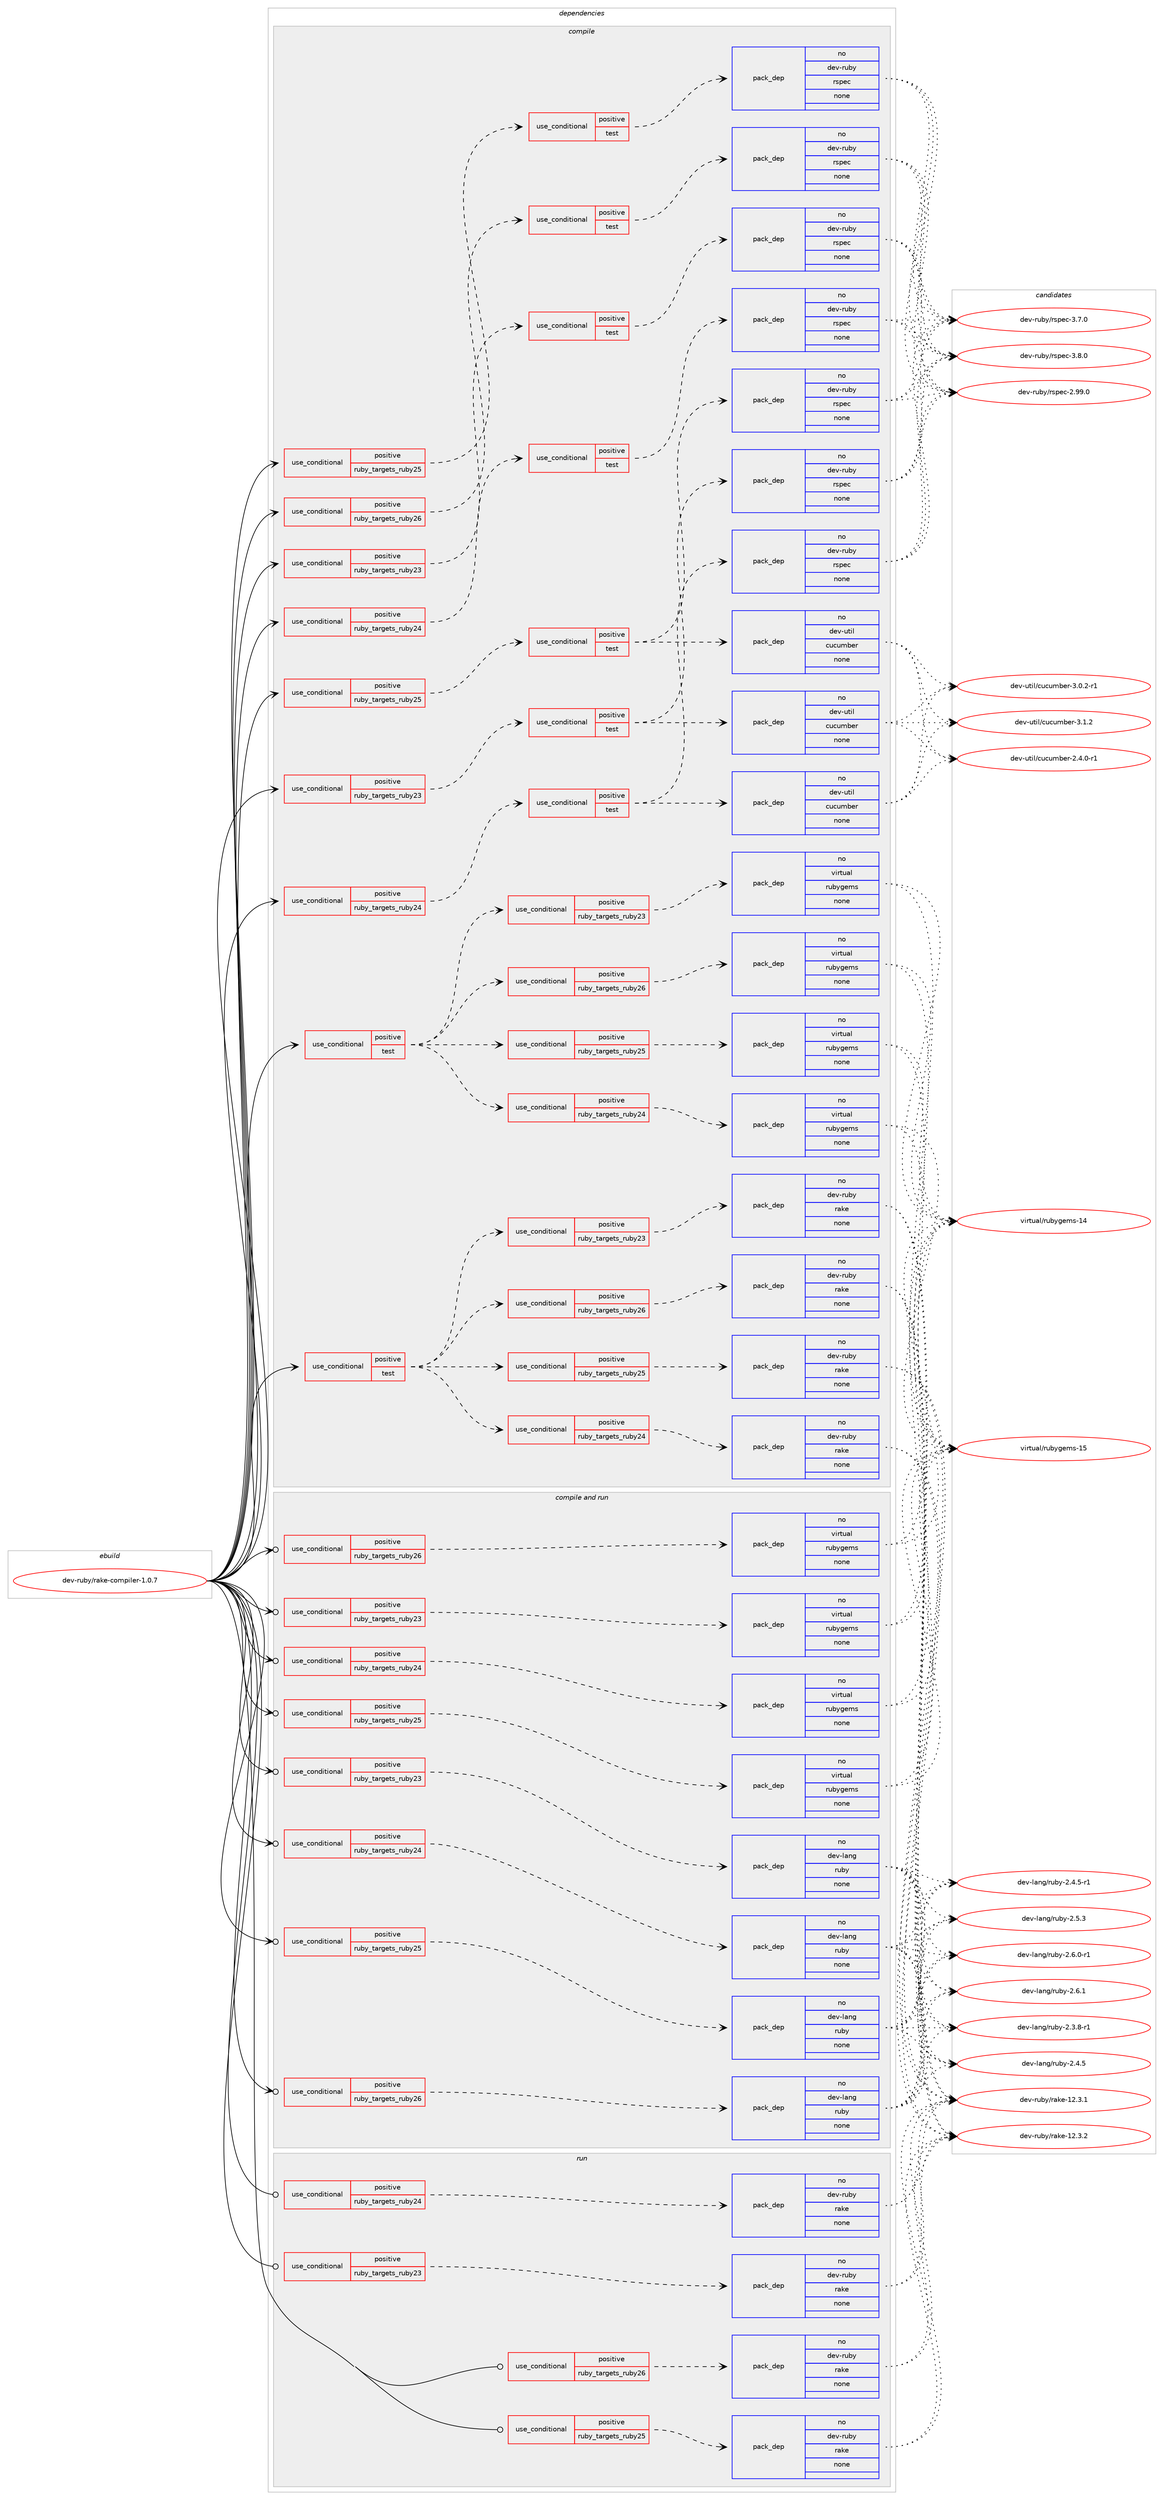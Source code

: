 digraph prolog {

# *************
# Graph options
# *************

newrank=true;
concentrate=true;
compound=true;
graph [rankdir=LR,fontname=Helvetica,fontsize=10,ranksep=1.5];#, ranksep=2.5, nodesep=0.2];
edge  [arrowhead=vee];
node  [fontname=Helvetica,fontsize=10];

# **********
# The ebuild
# **********

subgraph cluster_leftcol {
color=gray;
rank=same;
label=<<i>ebuild</i>>;
id [label="dev-ruby/rake-compiler-1.0.7", color=red, width=4, href="../dev-ruby/rake-compiler-1.0.7.svg"];
}

# ****************
# The dependencies
# ****************

subgraph cluster_midcol {
color=gray;
label=<<i>dependencies</i>>;
subgraph cluster_compile {
fillcolor="#eeeeee";
style=filled;
label=<<i>compile</i>>;
subgraph cond411428 {
dependency1515560 [label=<<TABLE BORDER="0" CELLBORDER="1" CELLSPACING="0" CELLPADDING="4"><TR><TD ROWSPAN="3" CELLPADDING="10">use_conditional</TD></TR><TR><TD>positive</TD></TR><TR><TD>ruby_targets_ruby23</TD></TR></TABLE>>, shape=none, color=red];
subgraph cond411429 {
dependency1515561 [label=<<TABLE BORDER="0" CELLBORDER="1" CELLSPACING="0" CELLPADDING="4"><TR><TD ROWSPAN="3" CELLPADDING="10">use_conditional</TD></TR><TR><TD>positive</TD></TR><TR><TD>test</TD></TR></TABLE>>, shape=none, color=red];
subgraph pack1080626 {
dependency1515562 [label=<<TABLE BORDER="0" CELLBORDER="1" CELLSPACING="0" CELLPADDING="4" WIDTH="220"><TR><TD ROWSPAN="6" CELLPADDING="30">pack_dep</TD></TR><TR><TD WIDTH="110">no</TD></TR><TR><TD>dev-ruby</TD></TR><TR><TD>rspec</TD></TR><TR><TD>none</TD></TR><TR><TD></TD></TR></TABLE>>, shape=none, color=blue];
}
dependency1515561:e -> dependency1515562:w [weight=20,style="dashed",arrowhead="vee"];
}
dependency1515560:e -> dependency1515561:w [weight=20,style="dashed",arrowhead="vee"];
}
id:e -> dependency1515560:w [weight=20,style="solid",arrowhead="vee"];
subgraph cond411430 {
dependency1515563 [label=<<TABLE BORDER="0" CELLBORDER="1" CELLSPACING="0" CELLPADDING="4"><TR><TD ROWSPAN="3" CELLPADDING="10">use_conditional</TD></TR><TR><TD>positive</TD></TR><TR><TD>ruby_targets_ruby23</TD></TR></TABLE>>, shape=none, color=red];
subgraph cond411431 {
dependency1515564 [label=<<TABLE BORDER="0" CELLBORDER="1" CELLSPACING="0" CELLPADDING="4"><TR><TD ROWSPAN="3" CELLPADDING="10">use_conditional</TD></TR><TR><TD>positive</TD></TR><TR><TD>test</TD></TR></TABLE>>, shape=none, color=red];
subgraph pack1080627 {
dependency1515565 [label=<<TABLE BORDER="0" CELLBORDER="1" CELLSPACING="0" CELLPADDING="4" WIDTH="220"><TR><TD ROWSPAN="6" CELLPADDING="30">pack_dep</TD></TR><TR><TD WIDTH="110">no</TD></TR><TR><TD>dev-util</TD></TR><TR><TD>cucumber</TD></TR><TR><TD>none</TD></TR><TR><TD></TD></TR></TABLE>>, shape=none, color=blue];
}
dependency1515564:e -> dependency1515565:w [weight=20,style="dashed",arrowhead="vee"];
subgraph pack1080628 {
dependency1515566 [label=<<TABLE BORDER="0" CELLBORDER="1" CELLSPACING="0" CELLPADDING="4" WIDTH="220"><TR><TD ROWSPAN="6" CELLPADDING="30">pack_dep</TD></TR><TR><TD WIDTH="110">no</TD></TR><TR><TD>dev-ruby</TD></TR><TR><TD>rspec</TD></TR><TR><TD>none</TD></TR><TR><TD></TD></TR></TABLE>>, shape=none, color=blue];
}
dependency1515564:e -> dependency1515566:w [weight=20,style="dashed",arrowhead="vee"];
}
dependency1515563:e -> dependency1515564:w [weight=20,style="dashed",arrowhead="vee"];
}
id:e -> dependency1515563:w [weight=20,style="solid",arrowhead="vee"];
subgraph cond411432 {
dependency1515567 [label=<<TABLE BORDER="0" CELLBORDER="1" CELLSPACING="0" CELLPADDING="4"><TR><TD ROWSPAN="3" CELLPADDING="10">use_conditional</TD></TR><TR><TD>positive</TD></TR><TR><TD>ruby_targets_ruby24</TD></TR></TABLE>>, shape=none, color=red];
subgraph cond411433 {
dependency1515568 [label=<<TABLE BORDER="0" CELLBORDER="1" CELLSPACING="0" CELLPADDING="4"><TR><TD ROWSPAN="3" CELLPADDING="10">use_conditional</TD></TR><TR><TD>positive</TD></TR><TR><TD>test</TD></TR></TABLE>>, shape=none, color=red];
subgraph pack1080629 {
dependency1515569 [label=<<TABLE BORDER="0" CELLBORDER="1" CELLSPACING="0" CELLPADDING="4" WIDTH="220"><TR><TD ROWSPAN="6" CELLPADDING="30">pack_dep</TD></TR><TR><TD WIDTH="110">no</TD></TR><TR><TD>dev-ruby</TD></TR><TR><TD>rspec</TD></TR><TR><TD>none</TD></TR><TR><TD></TD></TR></TABLE>>, shape=none, color=blue];
}
dependency1515568:e -> dependency1515569:w [weight=20,style="dashed",arrowhead="vee"];
}
dependency1515567:e -> dependency1515568:w [weight=20,style="dashed",arrowhead="vee"];
}
id:e -> dependency1515567:w [weight=20,style="solid",arrowhead="vee"];
subgraph cond411434 {
dependency1515570 [label=<<TABLE BORDER="0" CELLBORDER="1" CELLSPACING="0" CELLPADDING="4"><TR><TD ROWSPAN="3" CELLPADDING="10">use_conditional</TD></TR><TR><TD>positive</TD></TR><TR><TD>ruby_targets_ruby24</TD></TR></TABLE>>, shape=none, color=red];
subgraph cond411435 {
dependency1515571 [label=<<TABLE BORDER="0" CELLBORDER="1" CELLSPACING="0" CELLPADDING="4"><TR><TD ROWSPAN="3" CELLPADDING="10">use_conditional</TD></TR><TR><TD>positive</TD></TR><TR><TD>test</TD></TR></TABLE>>, shape=none, color=red];
subgraph pack1080630 {
dependency1515572 [label=<<TABLE BORDER="0" CELLBORDER="1" CELLSPACING="0" CELLPADDING="4" WIDTH="220"><TR><TD ROWSPAN="6" CELLPADDING="30">pack_dep</TD></TR><TR><TD WIDTH="110">no</TD></TR><TR><TD>dev-util</TD></TR><TR><TD>cucumber</TD></TR><TR><TD>none</TD></TR><TR><TD></TD></TR></TABLE>>, shape=none, color=blue];
}
dependency1515571:e -> dependency1515572:w [weight=20,style="dashed",arrowhead="vee"];
subgraph pack1080631 {
dependency1515573 [label=<<TABLE BORDER="0" CELLBORDER="1" CELLSPACING="0" CELLPADDING="4" WIDTH="220"><TR><TD ROWSPAN="6" CELLPADDING="30">pack_dep</TD></TR><TR><TD WIDTH="110">no</TD></TR><TR><TD>dev-ruby</TD></TR><TR><TD>rspec</TD></TR><TR><TD>none</TD></TR><TR><TD></TD></TR></TABLE>>, shape=none, color=blue];
}
dependency1515571:e -> dependency1515573:w [weight=20,style="dashed",arrowhead="vee"];
}
dependency1515570:e -> dependency1515571:w [weight=20,style="dashed",arrowhead="vee"];
}
id:e -> dependency1515570:w [weight=20,style="solid",arrowhead="vee"];
subgraph cond411436 {
dependency1515574 [label=<<TABLE BORDER="0" CELLBORDER="1" CELLSPACING="0" CELLPADDING="4"><TR><TD ROWSPAN="3" CELLPADDING="10">use_conditional</TD></TR><TR><TD>positive</TD></TR><TR><TD>ruby_targets_ruby25</TD></TR></TABLE>>, shape=none, color=red];
subgraph cond411437 {
dependency1515575 [label=<<TABLE BORDER="0" CELLBORDER="1" CELLSPACING="0" CELLPADDING="4"><TR><TD ROWSPAN="3" CELLPADDING="10">use_conditional</TD></TR><TR><TD>positive</TD></TR><TR><TD>test</TD></TR></TABLE>>, shape=none, color=red];
subgraph pack1080632 {
dependency1515576 [label=<<TABLE BORDER="0" CELLBORDER="1" CELLSPACING="0" CELLPADDING="4" WIDTH="220"><TR><TD ROWSPAN="6" CELLPADDING="30">pack_dep</TD></TR><TR><TD WIDTH="110">no</TD></TR><TR><TD>dev-ruby</TD></TR><TR><TD>rspec</TD></TR><TR><TD>none</TD></TR><TR><TD></TD></TR></TABLE>>, shape=none, color=blue];
}
dependency1515575:e -> dependency1515576:w [weight=20,style="dashed",arrowhead="vee"];
}
dependency1515574:e -> dependency1515575:w [weight=20,style="dashed",arrowhead="vee"];
}
id:e -> dependency1515574:w [weight=20,style="solid",arrowhead="vee"];
subgraph cond411438 {
dependency1515577 [label=<<TABLE BORDER="0" CELLBORDER="1" CELLSPACING="0" CELLPADDING="4"><TR><TD ROWSPAN="3" CELLPADDING="10">use_conditional</TD></TR><TR><TD>positive</TD></TR><TR><TD>ruby_targets_ruby25</TD></TR></TABLE>>, shape=none, color=red];
subgraph cond411439 {
dependency1515578 [label=<<TABLE BORDER="0" CELLBORDER="1" CELLSPACING="0" CELLPADDING="4"><TR><TD ROWSPAN="3" CELLPADDING="10">use_conditional</TD></TR><TR><TD>positive</TD></TR><TR><TD>test</TD></TR></TABLE>>, shape=none, color=red];
subgraph pack1080633 {
dependency1515579 [label=<<TABLE BORDER="0" CELLBORDER="1" CELLSPACING="0" CELLPADDING="4" WIDTH="220"><TR><TD ROWSPAN="6" CELLPADDING="30">pack_dep</TD></TR><TR><TD WIDTH="110">no</TD></TR><TR><TD>dev-util</TD></TR><TR><TD>cucumber</TD></TR><TR><TD>none</TD></TR><TR><TD></TD></TR></TABLE>>, shape=none, color=blue];
}
dependency1515578:e -> dependency1515579:w [weight=20,style="dashed",arrowhead="vee"];
subgraph pack1080634 {
dependency1515580 [label=<<TABLE BORDER="0" CELLBORDER="1" CELLSPACING="0" CELLPADDING="4" WIDTH="220"><TR><TD ROWSPAN="6" CELLPADDING="30">pack_dep</TD></TR><TR><TD WIDTH="110">no</TD></TR><TR><TD>dev-ruby</TD></TR><TR><TD>rspec</TD></TR><TR><TD>none</TD></TR><TR><TD></TD></TR></TABLE>>, shape=none, color=blue];
}
dependency1515578:e -> dependency1515580:w [weight=20,style="dashed",arrowhead="vee"];
}
dependency1515577:e -> dependency1515578:w [weight=20,style="dashed",arrowhead="vee"];
}
id:e -> dependency1515577:w [weight=20,style="solid",arrowhead="vee"];
subgraph cond411440 {
dependency1515581 [label=<<TABLE BORDER="0" CELLBORDER="1" CELLSPACING="0" CELLPADDING="4"><TR><TD ROWSPAN="3" CELLPADDING="10">use_conditional</TD></TR><TR><TD>positive</TD></TR><TR><TD>ruby_targets_ruby26</TD></TR></TABLE>>, shape=none, color=red];
subgraph cond411441 {
dependency1515582 [label=<<TABLE BORDER="0" CELLBORDER="1" CELLSPACING="0" CELLPADDING="4"><TR><TD ROWSPAN="3" CELLPADDING="10">use_conditional</TD></TR><TR><TD>positive</TD></TR><TR><TD>test</TD></TR></TABLE>>, shape=none, color=red];
subgraph pack1080635 {
dependency1515583 [label=<<TABLE BORDER="0" CELLBORDER="1" CELLSPACING="0" CELLPADDING="4" WIDTH="220"><TR><TD ROWSPAN="6" CELLPADDING="30">pack_dep</TD></TR><TR><TD WIDTH="110">no</TD></TR><TR><TD>dev-ruby</TD></TR><TR><TD>rspec</TD></TR><TR><TD>none</TD></TR><TR><TD></TD></TR></TABLE>>, shape=none, color=blue];
}
dependency1515582:e -> dependency1515583:w [weight=20,style="dashed",arrowhead="vee"];
}
dependency1515581:e -> dependency1515582:w [weight=20,style="dashed",arrowhead="vee"];
}
id:e -> dependency1515581:w [weight=20,style="solid",arrowhead="vee"];
subgraph cond411442 {
dependency1515584 [label=<<TABLE BORDER="0" CELLBORDER="1" CELLSPACING="0" CELLPADDING="4"><TR><TD ROWSPAN="3" CELLPADDING="10">use_conditional</TD></TR><TR><TD>positive</TD></TR><TR><TD>test</TD></TR></TABLE>>, shape=none, color=red];
subgraph cond411443 {
dependency1515585 [label=<<TABLE BORDER="0" CELLBORDER="1" CELLSPACING="0" CELLPADDING="4"><TR><TD ROWSPAN="3" CELLPADDING="10">use_conditional</TD></TR><TR><TD>positive</TD></TR><TR><TD>ruby_targets_ruby23</TD></TR></TABLE>>, shape=none, color=red];
subgraph pack1080636 {
dependency1515586 [label=<<TABLE BORDER="0" CELLBORDER="1" CELLSPACING="0" CELLPADDING="4" WIDTH="220"><TR><TD ROWSPAN="6" CELLPADDING="30">pack_dep</TD></TR><TR><TD WIDTH="110">no</TD></TR><TR><TD>dev-ruby</TD></TR><TR><TD>rake</TD></TR><TR><TD>none</TD></TR><TR><TD></TD></TR></TABLE>>, shape=none, color=blue];
}
dependency1515585:e -> dependency1515586:w [weight=20,style="dashed",arrowhead="vee"];
}
dependency1515584:e -> dependency1515585:w [weight=20,style="dashed",arrowhead="vee"];
subgraph cond411444 {
dependency1515587 [label=<<TABLE BORDER="0" CELLBORDER="1" CELLSPACING="0" CELLPADDING="4"><TR><TD ROWSPAN="3" CELLPADDING="10">use_conditional</TD></TR><TR><TD>positive</TD></TR><TR><TD>ruby_targets_ruby24</TD></TR></TABLE>>, shape=none, color=red];
subgraph pack1080637 {
dependency1515588 [label=<<TABLE BORDER="0" CELLBORDER="1" CELLSPACING="0" CELLPADDING="4" WIDTH="220"><TR><TD ROWSPAN="6" CELLPADDING="30">pack_dep</TD></TR><TR><TD WIDTH="110">no</TD></TR><TR><TD>dev-ruby</TD></TR><TR><TD>rake</TD></TR><TR><TD>none</TD></TR><TR><TD></TD></TR></TABLE>>, shape=none, color=blue];
}
dependency1515587:e -> dependency1515588:w [weight=20,style="dashed",arrowhead="vee"];
}
dependency1515584:e -> dependency1515587:w [weight=20,style="dashed",arrowhead="vee"];
subgraph cond411445 {
dependency1515589 [label=<<TABLE BORDER="0" CELLBORDER="1" CELLSPACING="0" CELLPADDING="4"><TR><TD ROWSPAN="3" CELLPADDING="10">use_conditional</TD></TR><TR><TD>positive</TD></TR><TR><TD>ruby_targets_ruby25</TD></TR></TABLE>>, shape=none, color=red];
subgraph pack1080638 {
dependency1515590 [label=<<TABLE BORDER="0" CELLBORDER="1" CELLSPACING="0" CELLPADDING="4" WIDTH="220"><TR><TD ROWSPAN="6" CELLPADDING="30">pack_dep</TD></TR><TR><TD WIDTH="110">no</TD></TR><TR><TD>dev-ruby</TD></TR><TR><TD>rake</TD></TR><TR><TD>none</TD></TR><TR><TD></TD></TR></TABLE>>, shape=none, color=blue];
}
dependency1515589:e -> dependency1515590:w [weight=20,style="dashed",arrowhead="vee"];
}
dependency1515584:e -> dependency1515589:w [weight=20,style="dashed",arrowhead="vee"];
subgraph cond411446 {
dependency1515591 [label=<<TABLE BORDER="0" CELLBORDER="1" CELLSPACING="0" CELLPADDING="4"><TR><TD ROWSPAN="3" CELLPADDING="10">use_conditional</TD></TR><TR><TD>positive</TD></TR><TR><TD>ruby_targets_ruby26</TD></TR></TABLE>>, shape=none, color=red];
subgraph pack1080639 {
dependency1515592 [label=<<TABLE BORDER="0" CELLBORDER="1" CELLSPACING="0" CELLPADDING="4" WIDTH="220"><TR><TD ROWSPAN="6" CELLPADDING="30">pack_dep</TD></TR><TR><TD WIDTH="110">no</TD></TR><TR><TD>dev-ruby</TD></TR><TR><TD>rake</TD></TR><TR><TD>none</TD></TR><TR><TD></TD></TR></TABLE>>, shape=none, color=blue];
}
dependency1515591:e -> dependency1515592:w [weight=20,style="dashed",arrowhead="vee"];
}
dependency1515584:e -> dependency1515591:w [weight=20,style="dashed",arrowhead="vee"];
}
id:e -> dependency1515584:w [weight=20,style="solid",arrowhead="vee"];
subgraph cond411447 {
dependency1515593 [label=<<TABLE BORDER="0" CELLBORDER="1" CELLSPACING="0" CELLPADDING="4"><TR><TD ROWSPAN="3" CELLPADDING="10">use_conditional</TD></TR><TR><TD>positive</TD></TR><TR><TD>test</TD></TR></TABLE>>, shape=none, color=red];
subgraph cond411448 {
dependency1515594 [label=<<TABLE BORDER="0" CELLBORDER="1" CELLSPACING="0" CELLPADDING="4"><TR><TD ROWSPAN="3" CELLPADDING="10">use_conditional</TD></TR><TR><TD>positive</TD></TR><TR><TD>ruby_targets_ruby23</TD></TR></TABLE>>, shape=none, color=red];
subgraph pack1080640 {
dependency1515595 [label=<<TABLE BORDER="0" CELLBORDER="1" CELLSPACING="0" CELLPADDING="4" WIDTH="220"><TR><TD ROWSPAN="6" CELLPADDING="30">pack_dep</TD></TR><TR><TD WIDTH="110">no</TD></TR><TR><TD>virtual</TD></TR><TR><TD>rubygems</TD></TR><TR><TD>none</TD></TR><TR><TD></TD></TR></TABLE>>, shape=none, color=blue];
}
dependency1515594:e -> dependency1515595:w [weight=20,style="dashed",arrowhead="vee"];
}
dependency1515593:e -> dependency1515594:w [weight=20,style="dashed",arrowhead="vee"];
subgraph cond411449 {
dependency1515596 [label=<<TABLE BORDER="0" CELLBORDER="1" CELLSPACING="0" CELLPADDING="4"><TR><TD ROWSPAN="3" CELLPADDING="10">use_conditional</TD></TR><TR><TD>positive</TD></TR><TR><TD>ruby_targets_ruby24</TD></TR></TABLE>>, shape=none, color=red];
subgraph pack1080641 {
dependency1515597 [label=<<TABLE BORDER="0" CELLBORDER="1" CELLSPACING="0" CELLPADDING="4" WIDTH="220"><TR><TD ROWSPAN="6" CELLPADDING="30">pack_dep</TD></TR><TR><TD WIDTH="110">no</TD></TR><TR><TD>virtual</TD></TR><TR><TD>rubygems</TD></TR><TR><TD>none</TD></TR><TR><TD></TD></TR></TABLE>>, shape=none, color=blue];
}
dependency1515596:e -> dependency1515597:w [weight=20,style="dashed",arrowhead="vee"];
}
dependency1515593:e -> dependency1515596:w [weight=20,style="dashed",arrowhead="vee"];
subgraph cond411450 {
dependency1515598 [label=<<TABLE BORDER="0" CELLBORDER="1" CELLSPACING="0" CELLPADDING="4"><TR><TD ROWSPAN="3" CELLPADDING="10">use_conditional</TD></TR><TR><TD>positive</TD></TR><TR><TD>ruby_targets_ruby25</TD></TR></TABLE>>, shape=none, color=red];
subgraph pack1080642 {
dependency1515599 [label=<<TABLE BORDER="0" CELLBORDER="1" CELLSPACING="0" CELLPADDING="4" WIDTH="220"><TR><TD ROWSPAN="6" CELLPADDING="30">pack_dep</TD></TR><TR><TD WIDTH="110">no</TD></TR><TR><TD>virtual</TD></TR><TR><TD>rubygems</TD></TR><TR><TD>none</TD></TR><TR><TD></TD></TR></TABLE>>, shape=none, color=blue];
}
dependency1515598:e -> dependency1515599:w [weight=20,style="dashed",arrowhead="vee"];
}
dependency1515593:e -> dependency1515598:w [weight=20,style="dashed",arrowhead="vee"];
subgraph cond411451 {
dependency1515600 [label=<<TABLE BORDER="0" CELLBORDER="1" CELLSPACING="0" CELLPADDING="4"><TR><TD ROWSPAN="3" CELLPADDING="10">use_conditional</TD></TR><TR><TD>positive</TD></TR><TR><TD>ruby_targets_ruby26</TD></TR></TABLE>>, shape=none, color=red];
subgraph pack1080643 {
dependency1515601 [label=<<TABLE BORDER="0" CELLBORDER="1" CELLSPACING="0" CELLPADDING="4" WIDTH="220"><TR><TD ROWSPAN="6" CELLPADDING="30">pack_dep</TD></TR><TR><TD WIDTH="110">no</TD></TR><TR><TD>virtual</TD></TR><TR><TD>rubygems</TD></TR><TR><TD>none</TD></TR><TR><TD></TD></TR></TABLE>>, shape=none, color=blue];
}
dependency1515600:e -> dependency1515601:w [weight=20,style="dashed",arrowhead="vee"];
}
dependency1515593:e -> dependency1515600:w [weight=20,style="dashed",arrowhead="vee"];
}
id:e -> dependency1515593:w [weight=20,style="solid",arrowhead="vee"];
}
subgraph cluster_compileandrun {
fillcolor="#eeeeee";
style=filled;
label=<<i>compile and run</i>>;
subgraph cond411452 {
dependency1515602 [label=<<TABLE BORDER="0" CELLBORDER="1" CELLSPACING="0" CELLPADDING="4"><TR><TD ROWSPAN="3" CELLPADDING="10">use_conditional</TD></TR><TR><TD>positive</TD></TR><TR><TD>ruby_targets_ruby23</TD></TR></TABLE>>, shape=none, color=red];
subgraph pack1080644 {
dependency1515603 [label=<<TABLE BORDER="0" CELLBORDER="1" CELLSPACING="0" CELLPADDING="4" WIDTH="220"><TR><TD ROWSPAN="6" CELLPADDING="30">pack_dep</TD></TR><TR><TD WIDTH="110">no</TD></TR><TR><TD>dev-lang</TD></TR><TR><TD>ruby</TD></TR><TR><TD>none</TD></TR><TR><TD></TD></TR></TABLE>>, shape=none, color=blue];
}
dependency1515602:e -> dependency1515603:w [weight=20,style="dashed",arrowhead="vee"];
}
id:e -> dependency1515602:w [weight=20,style="solid",arrowhead="odotvee"];
subgraph cond411453 {
dependency1515604 [label=<<TABLE BORDER="0" CELLBORDER="1" CELLSPACING="0" CELLPADDING="4"><TR><TD ROWSPAN="3" CELLPADDING="10">use_conditional</TD></TR><TR><TD>positive</TD></TR><TR><TD>ruby_targets_ruby23</TD></TR></TABLE>>, shape=none, color=red];
subgraph pack1080645 {
dependency1515605 [label=<<TABLE BORDER="0" CELLBORDER="1" CELLSPACING="0" CELLPADDING="4" WIDTH="220"><TR><TD ROWSPAN="6" CELLPADDING="30">pack_dep</TD></TR><TR><TD WIDTH="110">no</TD></TR><TR><TD>virtual</TD></TR><TR><TD>rubygems</TD></TR><TR><TD>none</TD></TR><TR><TD></TD></TR></TABLE>>, shape=none, color=blue];
}
dependency1515604:e -> dependency1515605:w [weight=20,style="dashed",arrowhead="vee"];
}
id:e -> dependency1515604:w [weight=20,style="solid",arrowhead="odotvee"];
subgraph cond411454 {
dependency1515606 [label=<<TABLE BORDER="0" CELLBORDER="1" CELLSPACING="0" CELLPADDING="4"><TR><TD ROWSPAN="3" CELLPADDING="10">use_conditional</TD></TR><TR><TD>positive</TD></TR><TR><TD>ruby_targets_ruby24</TD></TR></TABLE>>, shape=none, color=red];
subgraph pack1080646 {
dependency1515607 [label=<<TABLE BORDER="0" CELLBORDER="1" CELLSPACING="0" CELLPADDING="4" WIDTH="220"><TR><TD ROWSPAN="6" CELLPADDING="30">pack_dep</TD></TR><TR><TD WIDTH="110">no</TD></TR><TR><TD>dev-lang</TD></TR><TR><TD>ruby</TD></TR><TR><TD>none</TD></TR><TR><TD></TD></TR></TABLE>>, shape=none, color=blue];
}
dependency1515606:e -> dependency1515607:w [weight=20,style="dashed",arrowhead="vee"];
}
id:e -> dependency1515606:w [weight=20,style="solid",arrowhead="odotvee"];
subgraph cond411455 {
dependency1515608 [label=<<TABLE BORDER="0" CELLBORDER="1" CELLSPACING="0" CELLPADDING="4"><TR><TD ROWSPAN="3" CELLPADDING="10">use_conditional</TD></TR><TR><TD>positive</TD></TR><TR><TD>ruby_targets_ruby24</TD></TR></TABLE>>, shape=none, color=red];
subgraph pack1080647 {
dependency1515609 [label=<<TABLE BORDER="0" CELLBORDER="1" CELLSPACING="0" CELLPADDING="4" WIDTH="220"><TR><TD ROWSPAN="6" CELLPADDING="30">pack_dep</TD></TR><TR><TD WIDTH="110">no</TD></TR><TR><TD>virtual</TD></TR><TR><TD>rubygems</TD></TR><TR><TD>none</TD></TR><TR><TD></TD></TR></TABLE>>, shape=none, color=blue];
}
dependency1515608:e -> dependency1515609:w [weight=20,style="dashed",arrowhead="vee"];
}
id:e -> dependency1515608:w [weight=20,style="solid",arrowhead="odotvee"];
subgraph cond411456 {
dependency1515610 [label=<<TABLE BORDER="0" CELLBORDER="1" CELLSPACING="0" CELLPADDING="4"><TR><TD ROWSPAN="3" CELLPADDING="10">use_conditional</TD></TR><TR><TD>positive</TD></TR><TR><TD>ruby_targets_ruby25</TD></TR></TABLE>>, shape=none, color=red];
subgraph pack1080648 {
dependency1515611 [label=<<TABLE BORDER="0" CELLBORDER="1" CELLSPACING="0" CELLPADDING="4" WIDTH="220"><TR><TD ROWSPAN="6" CELLPADDING="30">pack_dep</TD></TR><TR><TD WIDTH="110">no</TD></TR><TR><TD>dev-lang</TD></TR><TR><TD>ruby</TD></TR><TR><TD>none</TD></TR><TR><TD></TD></TR></TABLE>>, shape=none, color=blue];
}
dependency1515610:e -> dependency1515611:w [weight=20,style="dashed",arrowhead="vee"];
}
id:e -> dependency1515610:w [weight=20,style="solid",arrowhead="odotvee"];
subgraph cond411457 {
dependency1515612 [label=<<TABLE BORDER="0" CELLBORDER="1" CELLSPACING="0" CELLPADDING="4"><TR><TD ROWSPAN="3" CELLPADDING="10">use_conditional</TD></TR><TR><TD>positive</TD></TR><TR><TD>ruby_targets_ruby25</TD></TR></TABLE>>, shape=none, color=red];
subgraph pack1080649 {
dependency1515613 [label=<<TABLE BORDER="0" CELLBORDER="1" CELLSPACING="0" CELLPADDING="4" WIDTH="220"><TR><TD ROWSPAN="6" CELLPADDING="30">pack_dep</TD></TR><TR><TD WIDTH="110">no</TD></TR><TR><TD>virtual</TD></TR><TR><TD>rubygems</TD></TR><TR><TD>none</TD></TR><TR><TD></TD></TR></TABLE>>, shape=none, color=blue];
}
dependency1515612:e -> dependency1515613:w [weight=20,style="dashed",arrowhead="vee"];
}
id:e -> dependency1515612:w [weight=20,style="solid",arrowhead="odotvee"];
subgraph cond411458 {
dependency1515614 [label=<<TABLE BORDER="0" CELLBORDER="1" CELLSPACING="0" CELLPADDING="4"><TR><TD ROWSPAN="3" CELLPADDING="10">use_conditional</TD></TR><TR><TD>positive</TD></TR><TR><TD>ruby_targets_ruby26</TD></TR></TABLE>>, shape=none, color=red];
subgraph pack1080650 {
dependency1515615 [label=<<TABLE BORDER="0" CELLBORDER="1" CELLSPACING="0" CELLPADDING="4" WIDTH="220"><TR><TD ROWSPAN="6" CELLPADDING="30">pack_dep</TD></TR><TR><TD WIDTH="110">no</TD></TR><TR><TD>dev-lang</TD></TR><TR><TD>ruby</TD></TR><TR><TD>none</TD></TR><TR><TD></TD></TR></TABLE>>, shape=none, color=blue];
}
dependency1515614:e -> dependency1515615:w [weight=20,style="dashed",arrowhead="vee"];
}
id:e -> dependency1515614:w [weight=20,style="solid",arrowhead="odotvee"];
subgraph cond411459 {
dependency1515616 [label=<<TABLE BORDER="0" CELLBORDER="1" CELLSPACING="0" CELLPADDING="4"><TR><TD ROWSPAN="3" CELLPADDING="10">use_conditional</TD></TR><TR><TD>positive</TD></TR><TR><TD>ruby_targets_ruby26</TD></TR></TABLE>>, shape=none, color=red];
subgraph pack1080651 {
dependency1515617 [label=<<TABLE BORDER="0" CELLBORDER="1" CELLSPACING="0" CELLPADDING="4" WIDTH="220"><TR><TD ROWSPAN="6" CELLPADDING="30">pack_dep</TD></TR><TR><TD WIDTH="110">no</TD></TR><TR><TD>virtual</TD></TR><TR><TD>rubygems</TD></TR><TR><TD>none</TD></TR><TR><TD></TD></TR></TABLE>>, shape=none, color=blue];
}
dependency1515616:e -> dependency1515617:w [weight=20,style="dashed",arrowhead="vee"];
}
id:e -> dependency1515616:w [weight=20,style="solid",arrowhead="odotvee"];
}
subgraph cluster_run {
fillcolor="#eeeeee";
style=filled;
label=<<i>run</i>>;
subgraph cond411460 {
dependency1515618 [label=<<TABLE BORDER="0" CELLBORDER="1" CELLSPACING="0" CELLPADDING="4"><TR><TD ROWSPAN="3" CELLPADDING="10">use_conditional</TD></TR><TR><TD>positive</TD></TR><TR><TD>ruby_targets_ruby23</TD></TR></TABLE>>, shape=none, color=red];
subgraph pack1080652 {
dependency1515619 [label=<<TABLE BORDER="0" CELLBORDER="1" CELLSPACING="0" CELLPADDING="4" WIDTH="220"><TR><TD ROWSPAN="6" CELLPADDING="30">pack_dep</TD></TR><TR><TD WIDTH="110">no</TD></TR><TR><TD>dev-ruby</TD></TR><TR><TD>rake</TD></TR><TR><TD>none</TD></TR><TR><TD></TD></TR></TABLE>>, shape=none, color=blue];
}
dependency1515618:e -> dependency1515619:w [weight=20,style="dashed",arrowhead="vee"];
}
id:e -> dependency1515618:w [weight=20,style="solid",arrowhead="odot"];
subgraph cond411461 {
dependency1515620 [label=<<TABLE BORDER="0" CELLBORDER="1" CELLSPACING="0" CELLPADDING="4"><TR><TD ROWSPAN="3" CELLPADDING="10">use_conditional</TD></TR><TR><TD>positive</TD></TR><TR><TD>ruby_targets_ruby24</TD></TR></TABLE>>, shape=none, color=red];
subgraph pack1080653 {
dependency1515621 [label=<<TABLE BORDER="0" CELLBORDER="1" CELLSPACING="0" CELLPADDING="4" WIDTH="220"><TR><TD ROWSPAN="6" CELLPADDING="30">pack_dep</TD></TR><TR><TD WIDTH="110">no</TD></TR><TR><TD>dev-ruby</TD></TR><TR><TD>rake</TD></TR><TR><TD>none</TD></TR><TR><TD></TD></TR></TABLE>>, shape=none, color=blue];
}
dependency1515620:e -> dependency1515621:w [weight=20,style="dashed",arrowhead="vee"];
}
id:e -> dependency1515620:w [weight=20,style="solid",arrowhead="odot"];
subgraph cond411462 {
dependency1515622 [label=<<TABLE BORDER="0" CELLBORDER="1" CELLSPACING="0" CELLPADDING="4"><TR><TD ROWSPAN="3" CELLPADDING="10">use_conditional</TD></TR><TR><TD>positive</TD></TR><TR><TD>ruby_targets_ruby25</TD></TR></TABLE>>, shape=none, color=red];
subgraph pack1080654 {
dependency1515623 [label=<<TABLE BORDER="0" CELLBORDER="1" CELLSPACING="0" CELLPADDING="4" WIDTH="220"><TR><TD ROWSPAN="6" CELLPADDING="30">pack_dep</TD></TR><TR><TD WIDTH="110">no</TD></TR><TR><TD>dev-ruby</TD></TR><TR><TD>rake</TD></TR><TR><TD>none</TD></TR><TR><TD></TD></TR></TABLE>>, shape=none, color=blue];
}
dependency1515622:e -> dependency1515623:w [weight=20,style="dashed",arrowhead="vee"];
}
id:e -> dependency1515622:w [weight=20,style="solid",arrowhead="odot"];
subgraph cond411463 {
dependency1515624 [label=<<TABLE BORDER="0" CELLBORDER="1" CELLSPACING="0" CELLPADDING="4"><TR><TD ROWSPAN="3" CELLPADDING="10">use_conditional</TD></TR><TR><TD>positive</TD></TR><TR><TD>ruby_targets_ruby26</TD></TR></TABLE>>, shape=none, color=red];
subgraph pack1080655 {
dependency1515625 [label=<<TABLE BORDER="0" CELLBORDER="1" CELLSPACING="0" CELLPADDING="4" WIDTH="220"><TR><TD ROWSPAN="6" CELLPADDING="30">pack_dep</TD></TR><TR><TD WIDTH="110">no</TD></TR><TR><TD>dev-ruby</TD></TR><TR><TD>rake</TD></TR><TR><TD>none</TD></TR><TR><TD></TD></TR></TABLE>>, shape=none, color=blue];
}
dependency1515624:e -> dependency1515625:w [weight=20,style="dashed",arrowhead="vee"];
}
id:e -> dependency1515624:w [weight=20,style="solid",arrowhead="odot"];
}
}

# **************
# The candidates
# **************

subgraph cluster_choices {
rank=same;
color=gray;
label=<<i>candidates</i>>;

subgraph choice1080626 {
color=black;
nodesep=1;
choice1001011184511411798121471141151121019945504657574648 [label="dev-ruby/rspec-2.99.0", color=red, width=4,href="../dev-ruby/rspec-2.99.0.svg"];
choice10010111845114117981214711411511210199455146554648 [label="dev-ruby/rspec-3.7.0", color=red, width=4,href="../dev-ruby/rspec-3.7.0.svg"];
choice10010111845114117981214711411511210199455146564648 [label="dev-ruby/rspec-3.8.0", color=red, width=4,href="../dev-ruby/rspec-3.8.0.svg"];
dependency1515562:e -> choice1001011184511411798121471141151121019945504657574648:w [style=dotted,weight="100"];
dependency1515562:e -> choice10010111845114117981214711411511210199455146554648:w [style=dotted,weight="100"];
dependency1515562:e -> choice10010111845114117981214711411511210199455146564648:w [style=dotted,weight="100"];
}
subgraph choice1080627 {
color=black;
nodesep=1;
choice10010111845117116105108479911799117109981011144550465246484511449 [label="dev-util/cucumber-2.4.0-r1", color=red, width=4,href="../dev-util/cucumber-2.4.0-r1.svg"];
choice10010111845117116105108479911799117109981011144551464846504511449 [label="dev-util/cucumber-3.0.2-r1", color=red, width=4,href="../dev-util/cucumber-3.0.2-r1.svg"];
choice1001011184511711610510847991179911710998101114455146494650 [label="dev-util/cucumber-3.1.2", color=red, width=4,href="../dev-util/cucumber-3.1.2.svg"];
dependency1515565:e -> choice10010111845117116105108479911799117109981011144550465246484511449:w [style=dotted,weight="100"];
dependency1515565:e -> choice10010111845117116105108479911799117109981011144551464846504511449:w [style=dotted,weight="100"];
dependency1515565:e -> choice1001011184511711610510847991179911710998101114455146494650:w [style=dotted,weight="100"];
}
subgraph choice1080628 {
color=black;
nodesep=1;
choice1001011184511411798121471141151121019945504657574648 [label="dev-ruby/rspec-2.99.0", color=red, width=4,href="../dev-ruby/rspec-2.99.0.svg"];
choice10010111845114117981214711411511210199455146554648 [label="dev-ruby/rspec-3.7.0", color=red, width=4,href="../dev-ruby/rspec-3.7.0.svg"];
choice10010111845114117981214711411511210199455146564648 [label="dev-ruby/rspec-3.8.0", color=red, width=4,href="../dev-ruby/rspec-3.8.0.svg"];
dependency1515566:e -> choice1001011184511411798121471141151121019945504657574648:w [style=dotted,weight="100"];
dependency1515566:e -> choice10010111845114117981214711411511210199455146554648:w [style=dotted,weight="100"];
dependency1515566:e -> choice10010111845114117981214711411511210199455146564648:w [style=dotted,weight="100"];
}
subgraph choice1080629 {
color=black;
nodesep=1;
choice1001011184511411798121471141151121019945504657574648 [label="dev-ruby/rspec-2.99.0", color=red, width=4,href="../dev-ruby/rspec-2.99.0.svg"];
choice10010111845114117981214711411511210199455146554648 [label="dev-ruby/rspec-3.7.0", color=red, width=4,href="../dev-ruby/rspec-3.7.0.svg"];
choice10010111845114117981214711411511210199455146564648 [label="dev-ruby/rspec-3.8.0", color=red, width=4,href="../dev-ruby/rspec-3.8.0.svg"];
dependency1515569:e -> choice1001011184511411798121471141151121019945504657574648:w [style=dotted,weight="100"];
dependency1515569:e -> choice10010111845114117981214711411511210199455146554648:w [style=dotted,weight="100"];
dependency1515569:e -> choice10010111845114117981214711411511210199455146564648:w [style=dotted,weight="100"];
}
subgraph choice1080630 {
color=black;
nodesep=1;
choice10010111845117116105108479911799117109981011144550465246484511449 [label="dev-util/cucumber-2.4.0-r1", color=red, width=4,href="../dev-util/cucumber-2.4.0-r1.svg"];
choice10010111845117116105108479911799117109981011144551464846504511449 [label="dev-util/cucumber-3.0.2-r1", color=red, width=4,href="../dev-util/cucumber-3.0.2-r1.svg"];
choice1001011184511711610510847991179911710998101114455146494650 [label="dev-util/cucumber-3.1.2", color=red, width=4,href="../dev-util/cucumber-3.1.2.svg"];
dependency1515572:e -> choice10010111845117116105108479911799117109981011144550465246484511449:w [style=dotted,weight="100"];
dependency1515572:e -> choice10010111845117116105108479911799117109981011144551464846504511449:w [style=dotted,weight="100"];
dependency1515572:e -> choice1001011184511711610510847991179911710998101114455146494650:w [style=dotted,weight="100"];
}
subgraph choice1080631 {
color=black;
nodesep=1;
choice1001011184511411798121471141151121019945504657574648 [label="dev-ruby/rspec-2.99.0", color=red, width=4,href="../dev-ruby/rspec-2.99.0.svg"];
choice10010111845114117981214711411511210199455146554648 [label="dev-ruby/rspec-3.7.0", color=red, width=4,href="../dev-ruby/rspec-3.7.0.svg"];
choice10010111845114117981214711411511210199455146564648 [label="dev-ruby/rspec-3.8.0", color=red, width=4,href="../dev-ruby/rspec-3.8.0.svg"];
dependency1515573:e -> choice1001011184511411798121471141151121019945504657574648:w [style=dotted,weight="100"];
dependency1515573:e -> choice10010111845114117981214711411511210199455146554648:w [style=dotted,weight="100"];
dependency1515573:e -> choice10010111845114117981214711411511210199455146564648:w [style=dotted,weight="100"];
}
subgraph choice1080632 {
color=black;
nodesep=1;
choice1001011184511411798121471141151121019945504657574648 [label="dev-ruby/rspec-2.99.0", color=red, width=4,href="../dev-ruby/rspec-2.99.0.svg"];
choice10010111845114117981214711411511210199455146554648 [label="dev-ruby/rspec-3.7.0", color=red, width=4,href="../dev-ruby/rspec-3.7.0.svg"];
choice10010111845114117981214711411511210199455146564648 [label="dev-ruby/rspec-3.8.0", color=red, width=4,href="../dev-ruby/rspec-3.8.0.svg"];
dependency1515576:e -> choice1001011184511411798121471141151121019945504657574648:w [style=dotted,weight="100"];
dependency1515576:e -> choice10010111845114117981214711411511210199455146554648:w [style=dotted,weight="100"];
dependency1515576:e -> choice10010111845114117981214711411511210199455146564648:w [style=dotted,weight="100"];
}
subgraph choice1080633 {
color=black;
nodesep=1;
choice10010111845117116105108479911799117109981011144550465246484511449 [label="dev-util/cucumber-2.4.0-r1", color=red, width=4,href="../dev-util/cucumber-2.4.0-r1.svg"];
choice10010111845117116105108479911799117109981011144551464846504511449 [label="dev-util/cucumber-3.0.2-r1", color=red, width=4,href="../dev-util/cucumber-3.0.2-r1.svg"];
choice1001011184511711610510847991179911710998101114455146494650 [label="dev-util/cucumber-3.1.2", color=red, width=4,href="../dev-util/cucumber-3.1.2.svg"];
dependency1515579:e -> choice10010111845117116105108479911799117109981011144550465246484511449:w [style=dotted,weight="100"];
dependency1515579:e -> choice10010111845117116105108479911799117109981011144551464846504511449:w [style=dotted,weight="100"];
dependency1515579:e -> choice1001011184511711610510847991179911710998101114455146494650:w [style=dotted,weight="100"];
}
subgraph choice1080634 {
color=black;
nodesep=1;
choice1001011184511411798121471141151121019945504657574648 [label="dev-ruby/rspec-2.99.0", color=red, width=4,href="../dev-ruby/rspec-2.99.0.svg"];
choice10010111845114117981214711411511210199455146554648 [label="dev-ruby/rspec-3.7.0", color=red, width=4,href="../dev-ruby/rspec-3.7.0.svg"];
choice10010111845114117981214711411511210199455146564648 [label="dev-ruby/rspec-3.8.0", color=red, width=4,href="../dev-ruby/rspec-3.8.0.svg"];
dependency1515580:e -> choice1001011184511411798121471141151121019945504657574648:w [style=dotted,weight="100"];
dependency1515580:e -> choice10010111845114117981214711411511210199455146554648:w [style=dotted,weight="100"];
dependency1515580:e -> choice10010111845114117981214711411511210199455146564648:w [style=dotted,weight="100"];
}
subgraph choice1080635 {
color=black;
nodesep=1;
choice1001011184511411798121471141151121019945504657574648 [label="dev-ruby/rspec-2.99.0", color=red, width=4,href="../dev-ruby/rspec-2.99.0.svg"];
choice10010111845114117981214711411511210199455146554648 [label="dev-ruby/rspec-3.7.0", color=red, width=4,href="../dev-ruby/rspec-3.7.0.svg"];
choice10010111845114117981214711411511210199455146564648 [label="dev-ruby/rspec-3.8.0", color=red, width=4,href="../dev-ruby/rspec-3.8.0.svg"];
dependency1515583:e -> choice1001011184511411798121471141151121019945504657574648:w [style=dotted,weight="100"];
dependency1515583:e -> choice10010111845114117981214711411511210199455146554648:w [style=dotted,weight="100"];
dependency1515583:e -> choice10010111845114117981214711411511210199455146564648:w [style=dotted,weight="100"];
}
subgraph choice1080636 {
color=black;
nodesep=1;
choice1001011184511411798121471149710710145495046514649 [label="dev-ruby/rake-12.3.1", color=red, width=4,href="../dev-ruby/rake-12.3.1.svg"];
choice1001011184511411798121471149710710145495046514650 [label="dev-ruby/rake-12.3.2", color=red, width=4,href="../dev-ruby/rake-12.3.2.svg"];
dependency1515586:e -> choice1001011184511411798121471149710710145495046514649:w [style=dotted,weight="100"];
dependency1515586:e -> choice1001011184511411798121471149710710145495046514650:w [style=dotted,weight="100"];
}
subgraph choice1080637 {
color=black;
nodesep=1;
choice1001011184511411798121471149710710145495046514649 [label="dev-ruby/rake-12.3.1", color=red, width=4,href="../dev-ruby/rake-12.3.1.svg"];
choice1001011184511411798121471149710710145495046514650 [label="dev-ruby/rake-12.3.2", color=red, width=4,href="../dev-ruby/rake-12.3.2.svg"];
dependency1515588:e -> choice1001011184511411798121471149710710145495046514649:w [style=dotted,weight="100"];
dependency1515588:e -> choice1001011184511411798121471149710710145495046514650:w [style=dotted,weight="100"];
}
subgraph choice1080638 {
color=black;
nodesep=1;
choice1001011184511411798121471149710710145495046514649 [label="dev-ruby/rake-12.3.1", color=red, width=4,href="../dev-ruby/rake-12.3.1.svg"];
choice1001011184511411798121471149710710145495046514650 [label="dev-ruby/rake-12.3.2", color=red, width=4,href="../dev-ruby/rake-12.3.2.svg"];
dependency1515590:e -> choice1001011184511411798121471149710710145495046514649:w [style=dotted,weight="100"];
dependency1515590:e -> choice1001011184511411798121471149710710145495046514650:w [style=dotted,weight="100"];
}
subgraph choice1080639 {
color=black;
nodesep=1;
choice1001011184511411798121471149710710145495046514649 [label="dev-ruby/rake-12.3.1", color=red, width=4,href="../dev-ruby/rake-12.3.1.svg"];
choice1001011184511411798121471149710710145495046514650 [label="dev-ruby/rake-12.3.2", color=red, width=4,href="../dev-ruby/rake-12.3.2.svg"];
dependency1515592:e -> choice1001011184511411798121471149710710145495046514649:w [style=dotted,weight="100"];
dependency1515592:e -> choice1001011184511411798121471149710710145495046514650:w [style=dotted,weight="100"];
}
subgraph choice1080640 {
color=black;
nodesep=1;
choice118105114116117971084711411798121103101109115454952 [label="virtual/rubygems-14", color=red, width=4,href="../virtual/rubygems-14.svg"];
choice118105114116117971084711411798121103101109115454953 [label="virtual/rubygems-15", color=red, width=4,href="../virtual/rubygems-15.svg"];
dependency1515595:e -> choice118105114116117971084711411798121103101109115454952:w [style=dotted,weight="100"];
dependency1515595:e -> choice118105114116117971084711411798121103101109115454953:w [style=dotted,weight="100"];
}
subgraph choice1080641 {
color=black;
nodesep=1;
choice118105114116117971084711411798121103101109115454952 [label="virtual/rubygems-14", color=red, width=4,href="../virtual/rubygems-14.svg"];
choice118105114116117971084711411798121103101109115454953 [label="virtual/rubygems-15", color=red, width=4,href="../virtual/rubygems-15.svg"];
dependency1515597:e -> choice118105114116117971084711411798121103101109115454952:w [style=dotted,weight="100"];
dependency1515597:e -> choice118105114116117971084711411798121103101109115454953:w [style=dotted,weight="100"];
}
subgraph choice1080642 {
color=black;
nodesep=1;
choice118105114116117971084711411798121103101109115454952 [label="virtual/rubygems-14", color=red, width=4,href="../virtual/rubygems-14.svg"];
choice118105114116117971084711411798121103101109115454953 [label="virtual/rubygems-15", color=red, width=4,href="../virtual/rubygems-15.svg"];
dependency1515599:e -> choice118105114116117971084711411798121103101109115454952:w [style=dotted,weight="100"];
dependency1515599:e -> choice118105114116117971084711411798121103101109115454953:w [style=dotted,weight="100"];
}
subgraph choice1080643 {
color=black;
nodesep=1;
choice118105114116117971084711411798121103101109115454952 [label="virtual/rubygems-14", color=red, width=4,href="../virtual/rubygems-14.svg"];
choice118105114116117971084711411798121103101109115454953 [label="virtual/rubygems-15", color=red, width=4,href="../virtual/rubygems-15.svg"];
dependency1515601:e -> choice118105114116117971084711411798121103101109115454952:w [style=dotted,weight="100"];
dependency1515601:e -> choice118105114116117971084711411798121103101109115454953:w [style=dotted,weight="100"];
}
subgraph choice1080644 {
color=black;
nodesep=1;
choice100101118451089711010347114117981214550465146564511449 [label="dev-lang/ruby-2.3.8-r1", color=red, width=4,href="../dev-lang/ruby-2.3.8-r1.svg"];
choice10010111845108971101034711411798121455046524653 [label="dev-lang/ruby-2.4.5", color=red, width=4,href="../dev-lang/ruby-2.4.5.svg"];
choice100101118451089711010347114117981214550465246534511449 [label="dev-lang/ruby-2.4.5-r1", color=red, width=4,href="../dev-lang/ruby-2.4.5-r1.svg"];
choice10010111845108971101034711411798121455046534651 [label="dev-lang/ruby-2.5.3", color=red, width=4,href="../dev-lang/ruby-2.5.3.svg"];
choice100101118451089711010347114117981214550465446484511449 [label="dev-lang/ruby-2.6.0-r1", color=red, width=4,href="../dev-lang/ruby-2.6.0-r1.svg"];
choice10010111845108971101034711411798121455046544649 [label="dev-lang/ruby-2.6.1", color=red, width=4,href="../dev-lang/ruby-2.6.1.svg"];
dependency1515603:e -> choice100101118451089711010347114117981214550465146564511449:w [style=dotted,weight="100"];
dependency1515603:e -> choice10010111845108971101034711411798121455046524653:w [style=dotted,weight="100"];
dependency1515603:e -> choice100101118451089711010347114117981214550465246534511449:w [style=dotted,weight="100"];
dependency1515603:e -> choice10010111845108971101034711411798121455046534651:w [style=dotted,weight="100"];
dependency1515603:e -> choice100101118451089711010347114117981214550465446484511449:w [style=dotted,weight="100"];
dependency1515603:e -> choice10010111845108971101034711411798121455046544649:w [style=dotted,weight="100"];
}
subgraph choice1080645 {
color=black;
nodesep=1;
choice118105114116117971084711411798121103101109115454952 [label="virtual/rubygems-14", color=red, width=4,href="../virtual/rubygems-14.svg"];
choice118105114116117971084711411798121103101109115454953 [label="virtual/rubygems-15", color=red, width=4,href="../virtual/rubygems-15.svg"];
dependency1515605:e -> choice118105114116117971084711411798121103101109115454952:w [style=dotted,weight="100"];
dependency1515605:e -> choice118105114116117971084711411798121103101109115454953:w [style=dotted,weight="100"];
}
subgraph choice1080646 {
color=black;
nodesep=1;
choice100101118451089711010347114117981214550465146564511449 [label="dev-lang/ruby-2.3.8-r1", color=red, width=4,href="../dev-lang/ruby-2.3.8-r1.svg"];
choice10010111845108971101034711411798121455046524653 [label="dev-lang/ruby-2.4.5", color=red, width=4,href="../dev-lang/ruby-2.4.5.svg"];
choice100101118451089711010347114117981214550465246534511449 [label="dev-lang/ruby-2.4.5-r1", color=red, width=4,href="../dev-lang/ruby-2.4.5-r1.svg"];
choice10010111845108971101034711411798121455046534651 [label="dev-lang/ruby-2.5.3", color=red, width=4,href="../dev-lang/ruby-2.5.3.svg"];
choice100101118451089711010347114117981214550465446484511449 [label="dev-lang/ruby-2.6.0-r1", color=red, width=4,href="../dev-lang/ruby-2.6.0-r1.svg"];
choice10010111845108971101034711411798121455046544649 [label="dev-lang/ruby-2.6.1", color=red, width=4,href="../dev-lang/ruby-2.6.1.svg"];
dependency1515607:e -> choice100101118451089711010347114117981214550465146564511449:w [style=dotted,weight="100"];
dependency1515607:e -> choice10010111845108971101034711411798121455046524653:w [style=dotted,weight="100"];
dependency1515607:e -> choice100101118451089711010347114117981214550465246534511449:w [style=dotted,weight="100"];
dependency1515607:e -> choice10010111845108971101034711411798121455046534651:w [style=dotted,weight="100"];
dependency1515607:e -> choice100101118451089711010347114117981214550465446484511449:w [style=dotted,weight="100"];
dependency1515607:e -> choice10010111845108971101034711411798121455046544649:w [style=dotted,weight="100"];
}
subgraph choice1080647 {
color=black;
nodesep=1;
choice118105114116117971084711411798121103101109115454952 [label="virtual/rubygems-14", color=red, width=4,href="../virtual/rubygems-14.svg"];
choice118105114116117971084711411798121103101109115454953 [label="virtual/rubygems-15", color=red, width=4,href="../virtual/rubygems-15.svg"];
dependency1515609:e -> choice118105114116117971084711411798121103101109115454952:w [style=dotted,weight="100"];
dependency1515609:e -> choice118105114116117971084711411798121103101109115454953:w [style=dotted,weight="100"];
}
subgraph choice1080648 {
color=black;
nodesep=1;
choice100101118451089711010347114117981214550465146564511449 [label="dev-lang/ruby-2.3.8-r1", color=red, width=4,href="../dev-lang/ruby-2.3.8-r1.svg"];
choice10010111845108971101034711411798121455046524653 [label="dev-lang/ruby-2.4.5", color=red, width=4,href="../dev-lang/ruby-2.4.5.svg"];
choice100101118451089711010347114117981214550465246534511449 [label="dev-lang/ruby-2.4.5-r1", color=red, width=4,href="../dev-lang/ruby-2.4.5-r1.svg"];
choice10010111845108971101034711411798121455046534651 [label="dev-lang/ruby-2.5.3", color=red, width=4,href="../dev-lang/ruby-2.5.3.svg"];
choice100101118451089711010347114117981214550465446484511449 [label="dev-lang/ruby-2.6.0-r1", color=red, width=4,href="../dev-lang/ruby-2.6.0-r1.svg"];
choice10010111845108971101034711411798121455046544649 [label="dev-lang/ruby-2.6.1", color=red, width=4,href="../dev-lang/ruby-2.6.1.svg"];
dependency1515611:e -> choice100101118451089711010347114117981214550465146564511449:w [style=dotted,weight="100"];
dependency1515611:e -> choice10010111845108971101034711411798121455046524653:w [style=dotted,weight="100"];
dependency1515611:e -> choice100101118451089711010347114117981214550465246534511449:w [style=dotted,weight="100"];
dependency1515611:e -> choice10010111845108971101034711411798121455046534651:w [style=dotted,weight="100"];
dependency1515611:e -> choice100101118451089711010347114117981214550465446484511449:w [style=dotted,weight="100"];
dependency1515611:e -> choice10010111845108971101034711411798121455046544649:w [style=dotted,weight="100"];
}
subgraph choice1080649 {
color=black;
nodesep=1;
choice118105114116117971084711411798121103101109115454952 [label="virtual/rubygems-14", color=red, width=4,href="../virtual/rubygems-14.svg"];
choice118105114116117971084711411798121103101109115454953 [label="virtual/rubygems-15", color=red, width=4,href="../virtual/rubygems-15.svg"];
dependency1515613:e -> choice118105114116117971084711411798121103101109115454952:w [style=dotted,weight="100"];
dependency1515613:e -> choice118105114116117971084711411798121103101109115454953:w [style=dotted,weight="100"];
}
subgraph choice1080650 {
color=black;
nodesep=1;
choice100101118451089711010347114117981214550465146564511449 [label="dev-lang/ruby-2.3.8-r1", color=red, width=4,href="../dev-lang/ruby-2.3.8-r1.svg"];
choice10010111845108971101034711411798121455046524653 [label="dev-lang/ruby-2.4.5", color=red, width=4,href="../dev-lang/ruby-2.4.5.svg"];
choice100101118451089711010347114117981214550465246534511449 [label="dev-lang/ruby-2.4.5-r1", color=red, width=4,href="../dev-lang/ruby-2.4.5-r1.svg"];
choice10010111845108971101034711411798121455046534651 [label="dev-lang/ruby-2.5.3", color=red, width=4,href="../dev-lang/ruby-2.5.3.svg"];
choice100101118451089711010347114117981214550465446484511449 [label="dev-lang/ruby-2.6.0-r1", color=red, width=4,href="../dev-lang/ruby-2.6.0-r1.svg"];
choice10010111845108971101034711411798121455046544649 [label="dev-lang/ruby-2.6.1", color=red, width=4,href="../dev-lang/ruby-2.6.1.svg"];
dependency1515615:e -> choice100101118451089711010347114117981214550465146564511449:w [style=dotted,weight="100"];
dependency1515615:e -> choice10010111845108971101034711411798121455046524653:w [style=dotted,weight="100"];
dependency1515615:e -> choice100101118451089711010347114117981214550465246534511449:w [style=dotted,weight="100"];
dependency1515615:e -> choice10010111845108971101034711411798121455046534651:w [style=dotted,weight="100"];
dependency1515615:e -> choice100101118451089711010347114117981214550465446484511449:w [style=dotted,weight="100"];
dependency1515615:e -> choice10010111845108971101034711411798121455046544649:w [style=dotted,weight="100"];
}
subgraph choice1080651 {
color=black;
nodesep=1;
choice118105114116117971084711411798121103101109115454952 [label="virtual/rubygems-14", color=red, width=4,href="../virtual/rubygems-14.svg"];
choice118105114116117971084711411798121103101109115454953 [label="virtual/rubygems-15", color=red, width=4,href="../virtual/rubygems-15.svg"];
dependency1515617:e -> choice118105114116117971084711411798121103101109115454952:w [style=dotted,weight="100"];
dependency1515617:e -> choice118105114116117971084711411798121103101109115454953:w [style=dotted,weight="100"];
}
subgraph choice1080652 {
color=black;
nodesep=1;
choice1001011184511411798121471149710710145495046514649 [label="dev-ruby/rake-12.3.1", color=red, width=4,href="../dev-ruby/rake-12.3.1.svg"];
choice1001011184511411798121471149710710145495046514650 [label="dev-ruby/rake-12.3.2", color=red, width=4,href="../dev-ruby/rake-12.3.2.svg"];
dependency1515619:e -> choice1001011184511411798121471149710710145495046514649:w [style=dotted,weight="100"];
dependency1515619:e -> choice1001011184511411798121471149710710145495046514650:w [style=dotted,weight="100"];
}
subgraph choice1080653 {
color=black;
nodesep=1;
choice1001011184511411798121471149710710145495046514649 [label="dev-ruby/rake-12.3.1", color=red, width=4,href="../dev-ruby/rake-12.3.1.svg"];
choice1001011184511411798121471149710710145495046514650 [label="dev-ruby/rake-12.3.2", color=red, width=4,href="../dev-ruby/rake-12.3.2.svg"];
dependency1515621:e -> choice1001011184511411798121471149710710145495046514649:w [style=dotted,weight="100"];
dependency1515621:e -> choice1001011184511411798121471149710710145495046514650:w [style=dotted,weight="100"];
}
subgraph choice1080654 {
color=black;
nodesep=1;
choice1001011184511411798121471149710710145495046514649 [label="dev-ruby/rake-12.3.1", color=red, width=4,href="../dev-ruby/rake-12.3.1.svg"];
choice1001011184511411798121471149710710145495046514650 [label="dev-ruby/rake-12.3.2", color=red, width=4,href="../dev-ruby/rake-12.3.2.svg"];
dependency1515623:e -> choice1001011184511411798121471149710710145495046514649:w [style=dotted,weight="100"];
dependency1515623:e -> choice1001011184511411798121471149710710145495046514650:w [style=dotted,weight="100"];
}
subgraph choice1080655 {
color=black;
nodesep=1;
choice1001011184511411798121471149710710145495046514649 [label="dev-ruby/rake-12.3.1", color=red, width=4,href="../dev-ruby/rake-12.3.1.svg"];
choice1001011184511411798121471149710710145495046514650 [label="dev-ruby/rake-12.3.2", color=red, width=4,href="../dev-ruby/rake-12.3.2.svg"];
dependency1515625:e -> choice1001011184511411798121471149710710145495046514649:w [style=dotted,weight="100"];
dependency1515625:e -> choice1001011184511411798121471149710710145495046514650:w [style=dotted,weight="100"];
}
}

}
